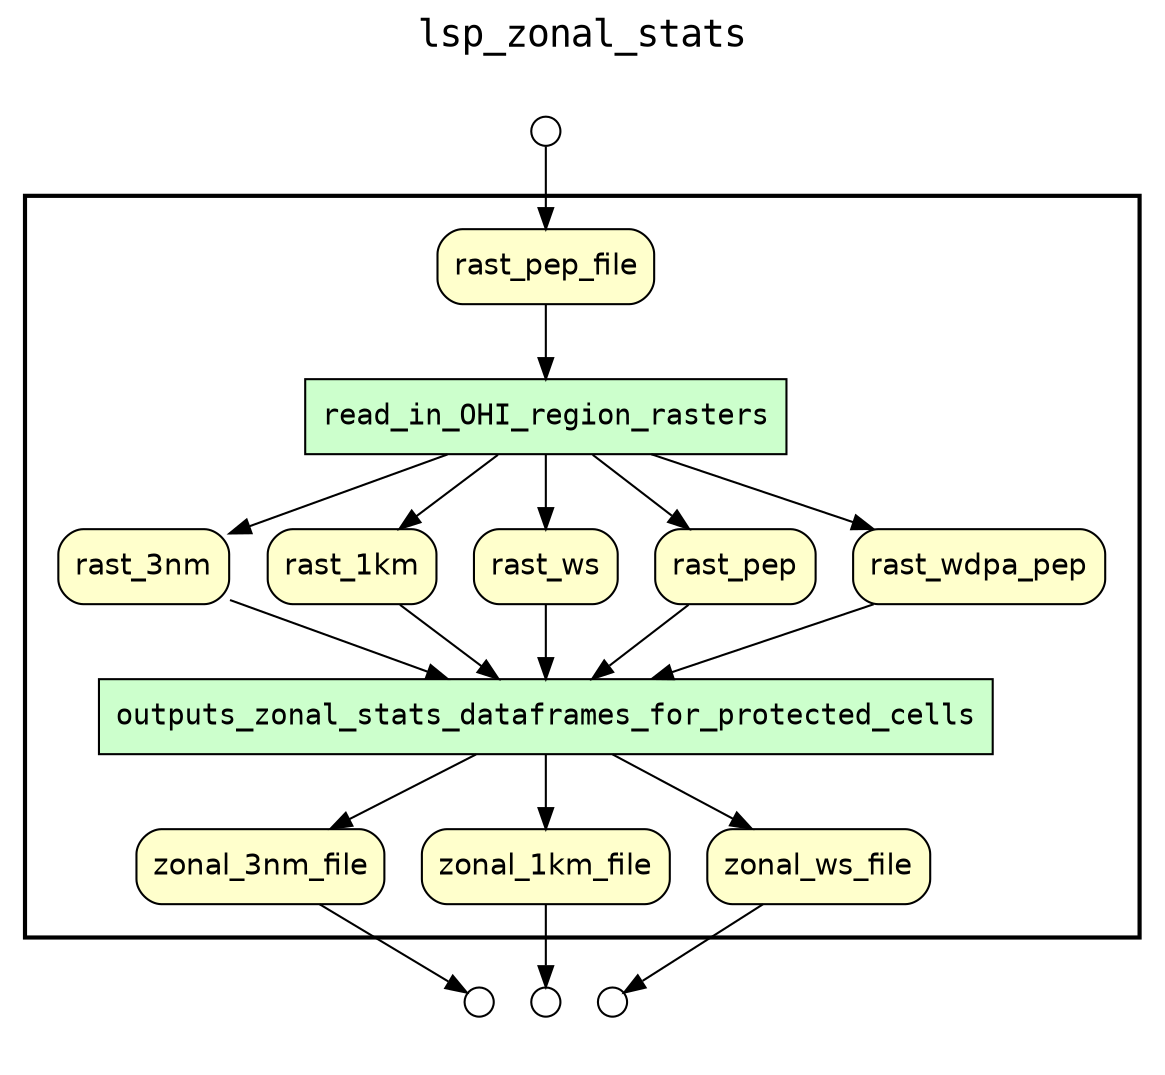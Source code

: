 
digraph yw_data_view {
rankdir=TB
fontname=Courier; fontsize=18; labelloc=t
label="lsp_zonal_stats"
subgraph cluster_workflow { label=""; color=black; penwidth=2
subgraph cluster_workflow_inner { label=""; color=white
node[shape=box style="filled" fillcolor="#CCFFCC" peripheries=1 fontname=Courier]
outputs_zonal_stats_dataframes_for_protected_cells
read_in_OHI_region_rasters
node[shape=box style="filled" fillcolor="#CCFFCC" peripheries=1 fontname=Courier]
node[shape=box style="rounded,filled" fillcolor="#FFFFCC" peripheries=1 fontname=Helvetica]
rast_pep_file
rast_3nm
rast_1km
rast_ws
rast_pep
rast_wdpa_pep
zonal_3nm_file
zonal_1km_file
zonal_ws_file
node[shape=box style="rounded,filled" fillcolor="#FFFFFF" peripheries=1 fontname=Helvetica]
}}
subgraph cluster_inflows { label=""; color=white; penwidth=2
subgraph cluster_inflows_inner { label=""; color=white
node[shape=circle fillcolor="#FFFFFF" peripheries=1 width=0.2]
rast_pep_file_inflow [label=""]
}}
subgraph cluster_outflows { label=""; color=white; penwidth=2
subgraph cluster_outflows_inner { label=""; color=white
node[shape=circle fillcolor="#FFFFFF" peripheries=1 width=0.2]
zonal_ws_file_outflow [label=""]
zonal_1km_file_outflow [label=""]
zonal_3nm_file_outflow [label=""]
}}
outputs_zonal_stats_dataframes_for_protected_cells -> zonal_ws_file
outputs_zonal_stats_dataframes_for_protected_cells -> zonal_1km_file
outputs_zonal_stats_dataframes_for_protected_cells -> zonal_3nm_file
read_in_OHI_region_rasters -> rast_wdpa_pep
read_in_OHI_region_rasters -> rast_pep
read_in_OHI_region_rasters -> rast_ws
read_in_OHI_region_rasters -> rast_1km
read_in_OHI_region_rasters -> rast_3nm
rast_pep_file -> read_in_OHI_region_rasters
rast_3nm -> outputs_zonal_stats_dataframes_for_protected_cells
rast_1km -> outputs_zonal_stats_dataframes_for_protected_cells
rast_ws -> outputs_zonal_stats_dataframes_for_protected_cells
rast_pep -> outputs_zonal_stats_dataframes_for_protected_cells
rast_wdpa_pep -> outputs_zonal_stats_dataframes_for_protected_cells
rast_pep_file_inflow -> rast_pep_file
zonal_ws_file -> zonal_ws_file_outflow
zonal_1km_file -> zonal_1km_file_outflow
zonal_3nm_file -> zonal_3nm_file_outflow
}

